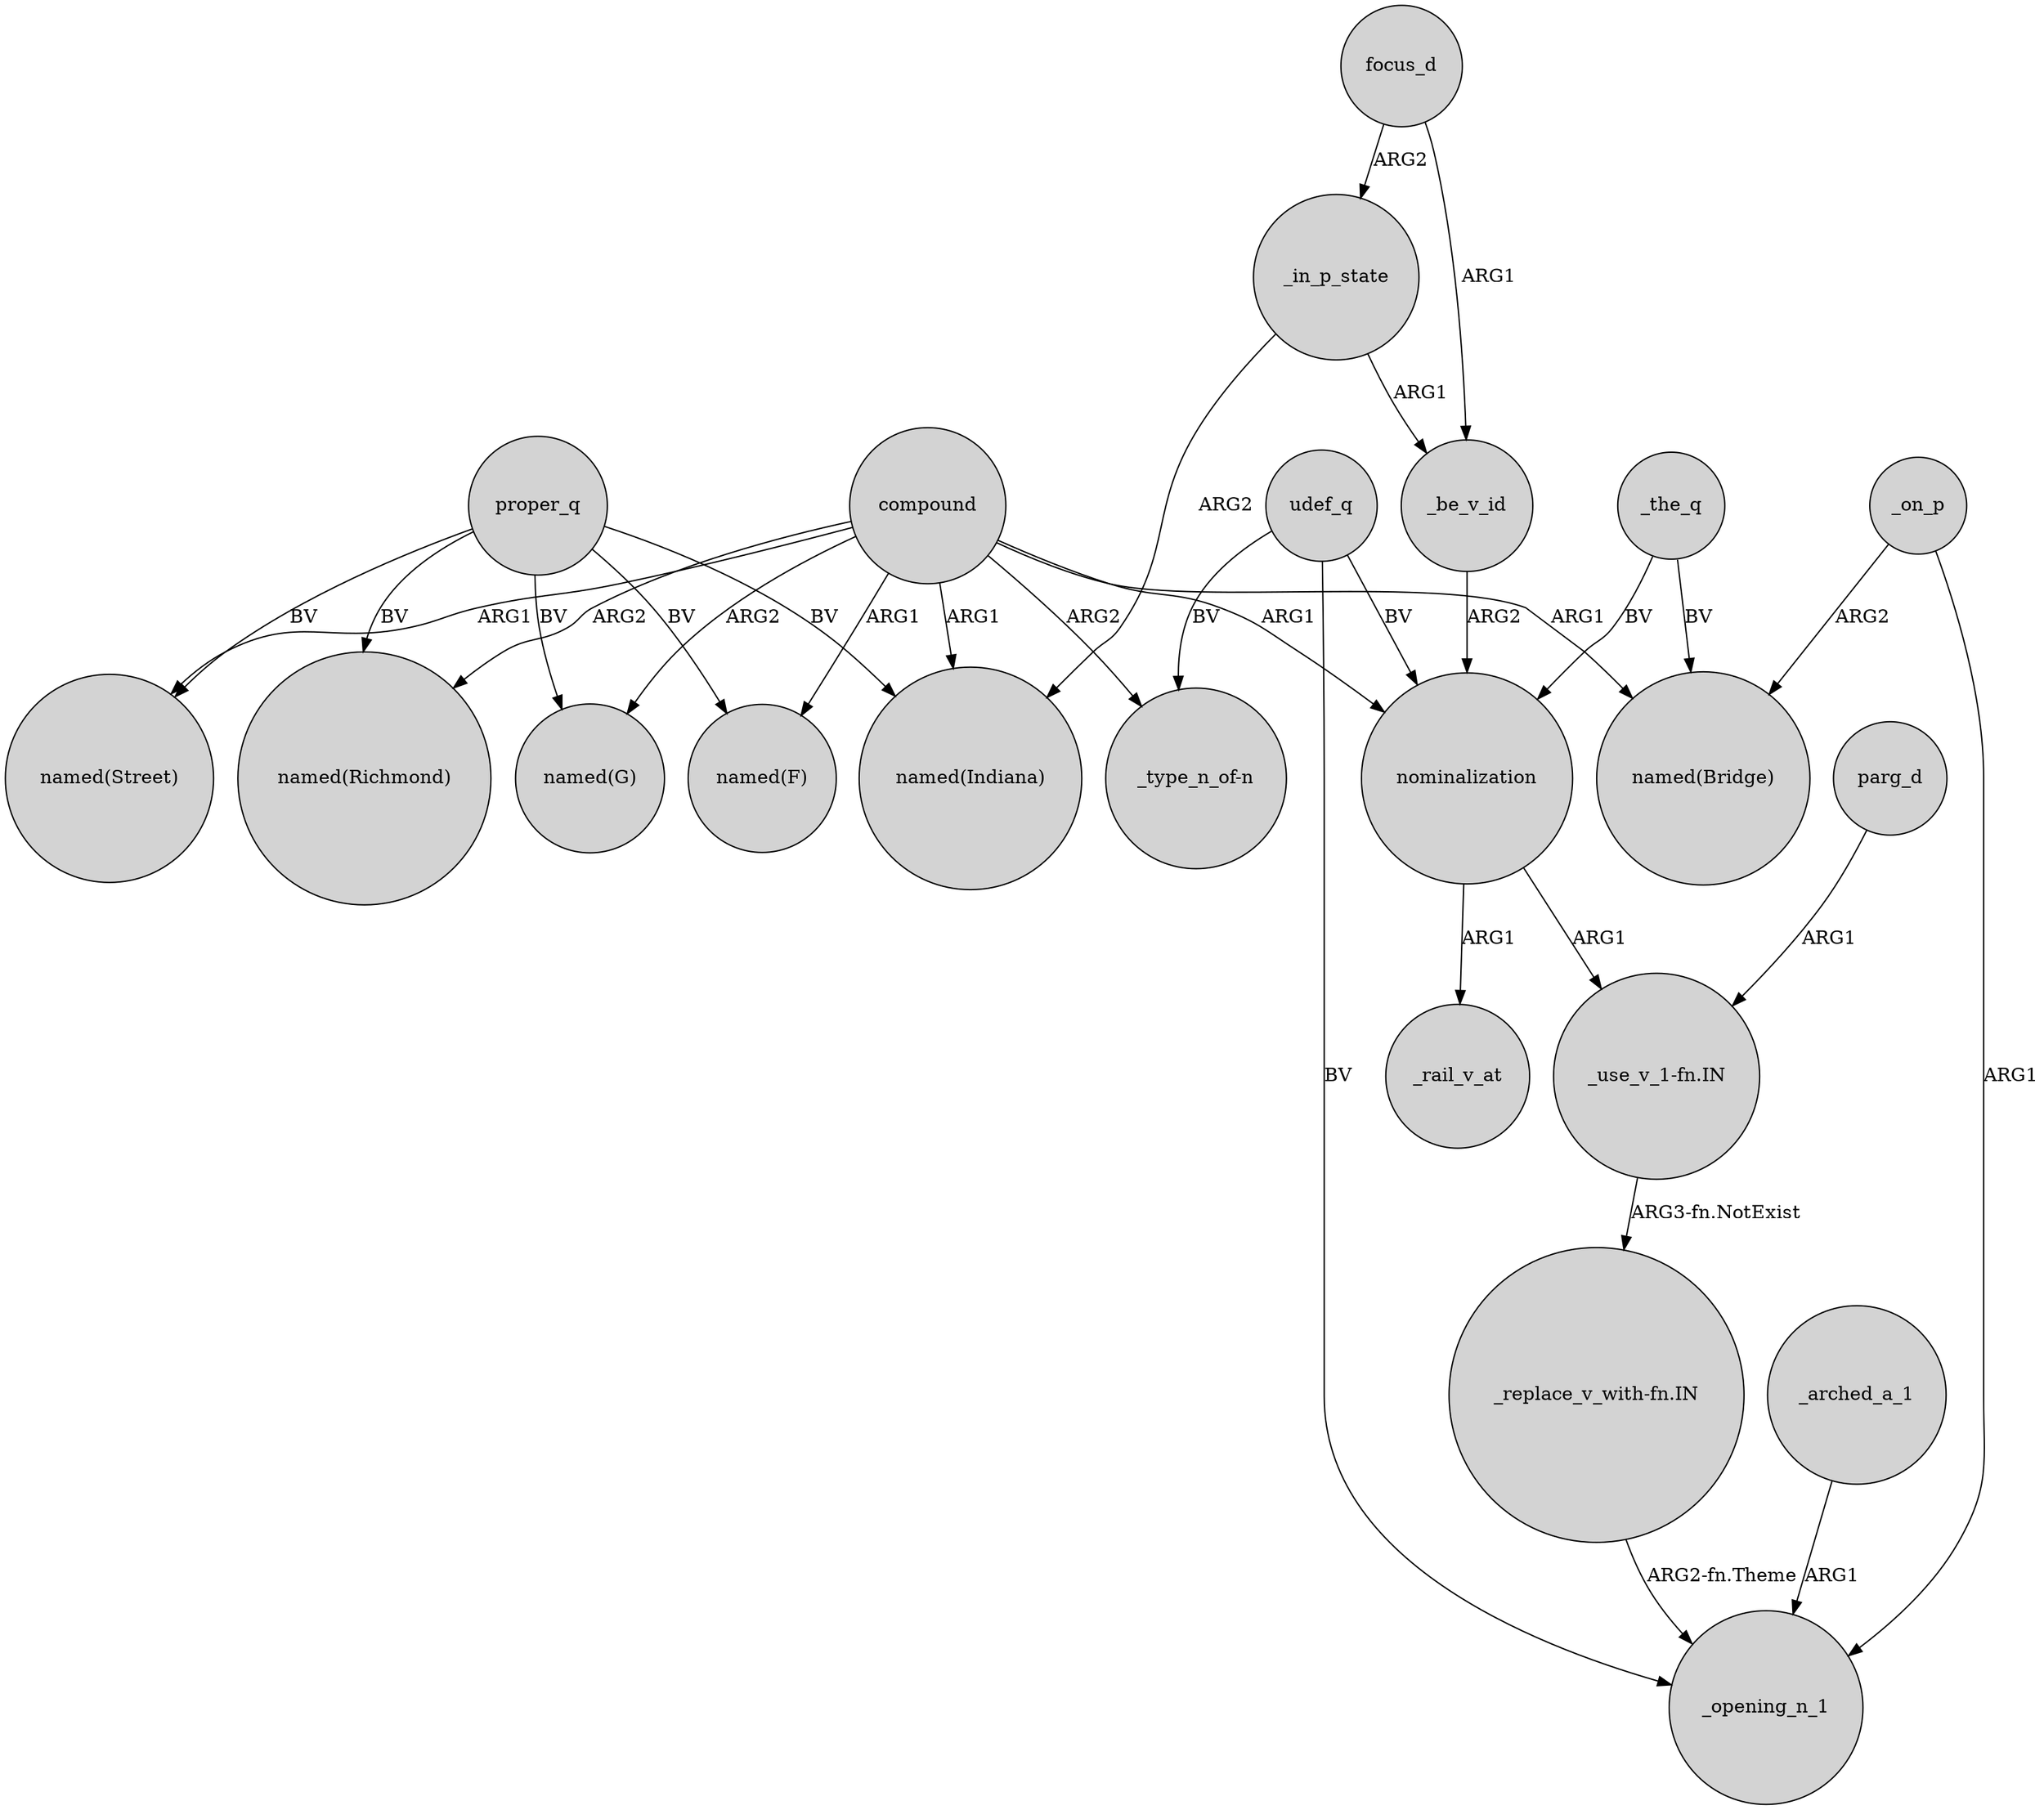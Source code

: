 digraph {
	node [shape=circle style=filled]
	proper_q -> "named(Richmond)" [label=BV]
	_arched_a_1 -> _opening_n_1 [label=ARG1]
	udef_q -> "_type_n_of-n" [label=BV]
	"_use_v_1-fn.IN" -> "_replace_v_with-fn.IN" [label="ARG3-fn.NotExist"]
	_the_q -> nominalization [label=BV]
	proper_q -> "named(F)" [label=BV]
	_on_p -> "named(Bridge)" [label=ARG2]
	compound -> "named(Street)" [label=ARG1]
	udef_q -> _opening_n_1 [label=BV]
	focus_d -> _in_p_state [label=ARG2]
	_in_p_state -> _be_v_id [label=ARG1]
	compound -> "_type_n_of-n" [label=ARG2]
	nominalization -> _rail_v_at [label=ARG1]
	proper_q -> "named(Street)" [label=BV]
	compound -> "named(G)" [label=ARG2]
	proper_q -> "named(G)" [label=BV]
	_on_p -> _opening_n_1 [label=ARG1]
	focus_d -> _be_v_id [label=ARG1]
	parg_d -> "_use_v_1-fn.IN" [label=ARG1]
	_be_v_id -> nominalization [label=ARG2]
	udef_q -> nominalization [label=BV]
	"_replace_v_with-fn.IN" -> _opening_n_1 [label="ARG2-fn.Theme"]
	compound -> "named(Bridge)" [label=ARG1]
	_in_p_state -> "named(Indiana)" [label=ARG2]
	compound -> "named(Indiana)" [label=ARG1]
	proper_q -> "named(Indiana)" [label=BV]
	_the_q -> "named(Bridge)" [label=BV]
	compound -> nominalization [label=ARG1]
	compound -> "named(F)" [label=ARG1]
	compound -> "named(Richmond)" [label=ARG2]
	nominalization -> "_use_v_1-fn.IN" [label=ARG1]
}
